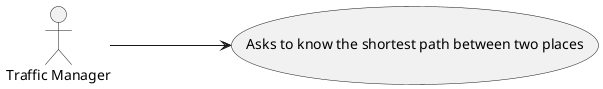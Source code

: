 @startuml
'https://plantuml.com/use-case-diagram

left to right direction

:Traffic Manager: as TM
(Asks to know the shortest path between two places) as (Use)

TM ---> (Use)
@enduml